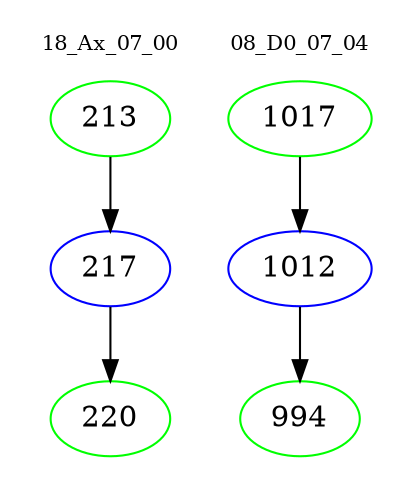 digraph{
subgraph cluster_0 {
color = white
label = "18_Ax_07_00";
fontsize=10;
T0_213 [label="213", color="green"]
T0_213 -> T0_217 [color="black"]
T0_217 [label="217", color="blue"]
T0_217 -> T0_220 [color="black"]
T0_220 [label="220", color="green"]
}
subgraph cluster_1 {
color = white
label = "08_D0_07_04";
fontsize=10;
T1_1017 [label="1017", color="green"]
T1_1017 -> T1_1012 [color="black"]
T1_1012 [label="1012", color="blue"]
T1_1012 -> T1_994 [color="black"]
T1_994 [label="994", color="green"]
}
}
